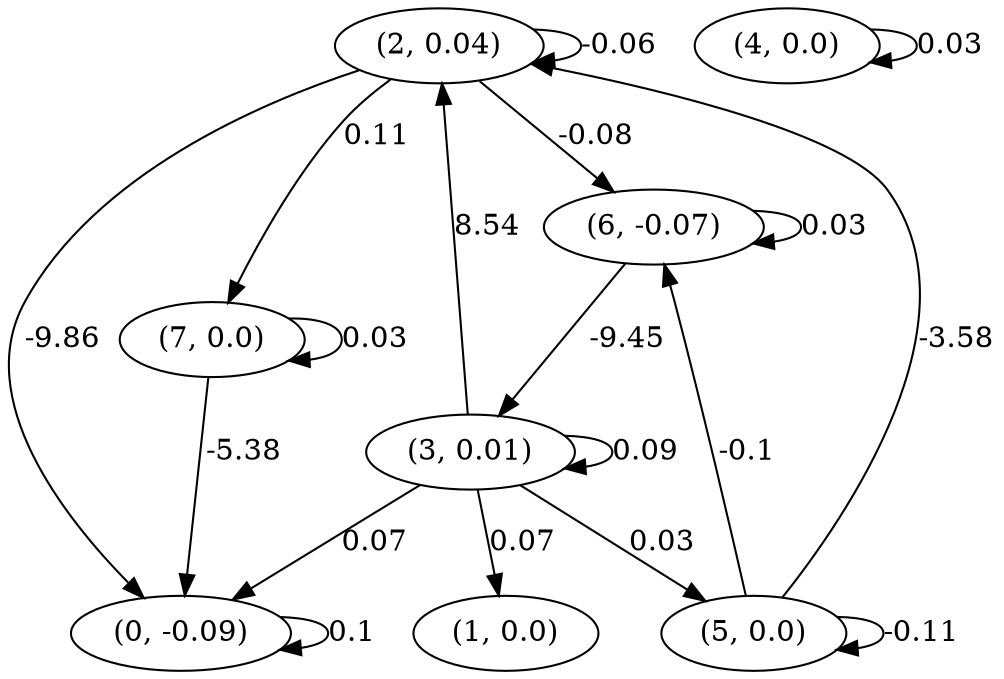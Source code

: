 digraph {
    0 [ label = "(0, -0.09)" ]
    1 [ label = "(1, 0.0)" ]
    2 [ label = "(2, 0.04)" ]
    3 [ label = "(3, 0.01)" ]
    4 [ label = "(4, 0.0)" ]
    5 [ label = "(5, 0.0)" ]
    6 [ label = "(6, -0.07)" ]
    7 [ label = "(7, 0.0)" ]
    0 -> 0 [ label = "0.1" ]
    2 -> 2 [ label = "-0.06" ]
    3 -> 3 [ label = "0.09" ]
    4 -> 4 [ label = "0.03" ]
    5 -> 5 [ label = "-0.11" ]
    6 -> 6 [ label = "0.03" ]
    7 -> 7 [ label = "0.03" ]
    2 -> 0 [ label = "-9.86" ]
    3 -> 0 [ label = "0.07" ]
    7 -> 0 [ label = "-5.38" ]
    3 -> 1 [ label = "0.07" ]
    3 -> 2 [ label = "8.54" ]
    5 -> 2 [ label = "-3.58" ]
    6 -> 3 [ label = "-9.45" ]
    3 -> 5 [ label = "0.03" ]
    2 -> 6 [ label = "-0.08" ]
    5 -> 6 [ label = "-0.1" ]
    2 -> 7 [ label = "0.11" ]
}

